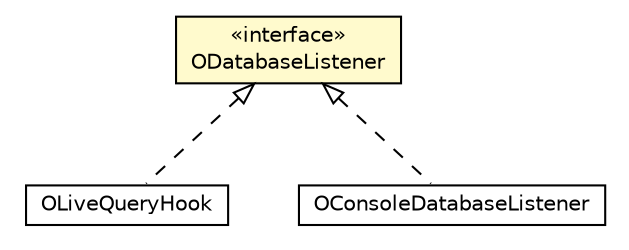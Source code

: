 #!/usr/local/bin/dot
#
# Class diagram 
# Generated by UMLGraph version R5_6-24-gf6e263 (http://www.umlgraph.org/)
#

digraph G {
	edge [fontname="Helvetica",fontsize=10,labelfontname="Helvetica",labelfontsize=10];
	node [fontname="Helvetica",fontsize=10,shape=plaintext];
	nodesep=0.25;
	ranksep=0.5;
	// com.orientechnologies.orient.core.db.ODatabaseListener
	c1369924 [label=<<table title="com.orientechnologies.orient.core.db.ODatabaseListener" border="0" cellborder="1" cellspacing="0" cellpadding="2" port="p" bgcolor="lemonChiffon" href="./ODatabaseListener.html">
		<tr><td><table border="0" cellspacing="0" cellpadding="1">
<tr><td align="center" balign="center"> &#171;interface&#187; </td></tr>
<tr><td align="center" balign="center"> ODatabaseListener </td></tr>
		</table></td></tr>
		</table>>, URL="./ODatabaseListener.html", fontname="Helvetica", fontcolor="black", fontsize=10.0];
	// com.orientechnologies.orient.core.query.live.OLiveQueryHook
	c1371118 [label=<<table title="com.orientechnologies.orient.core.query.live.OLiveQueryHook" border="0" cellborder="1" cellspacing="0" cellpadding="2" port="p" href="../query/live/OLiveQueryHook.html">
		<tr><td><table border="0" cellspacing="0" cellpadding="1">
<tr><td align="center" balign="center"> OLiveQueryHook </td></tr>
		</table></td></tr>
		</table>>, URL="../query/live/OLiveQueryHook.html", fontname="Helvetica", fontcolor="black", fontsize=10.0];
	// com.orientechnologies.orient.console.OConsoleDatabaseListener
	c1371251 [label=<<table title="com.orientechnologies.orient.console.OConsoleDatabaseListener" border="0" cellborder="1" cellspacing="0" cellpadding="2" port="p" href="../../console/OConsoleDatabaseListener.html">
		<tr><td><table border="0" cellspacing="0" cellpadding="1">
<tr><td align="center" balign="center"> OConsoleDatabaseListener </td></tr>
		</table></td></tr>
		</table>>, URL="../../console/OConsoleDatabaseListener.html", fontname="Helvetica", fontcolor="black", fontsize=10.0];
	//com.orientechnologies.orient.core.query.live.OLiveQueryHook implements com.orientechnologies.orient.core.db.ODatabaseListener
	c1369924:p -> c1371118:p [dir=back,arrowtail=empty,style=dashed];
	//com.orientechnologies.orient.console.OConsoleDatabaseListener implements com.orientechnologies.orient.core.db.ODatabaseListener
	c1369924:p -> c1371251:p [dir=back,arrowtail=empty,style=dashed];
}

